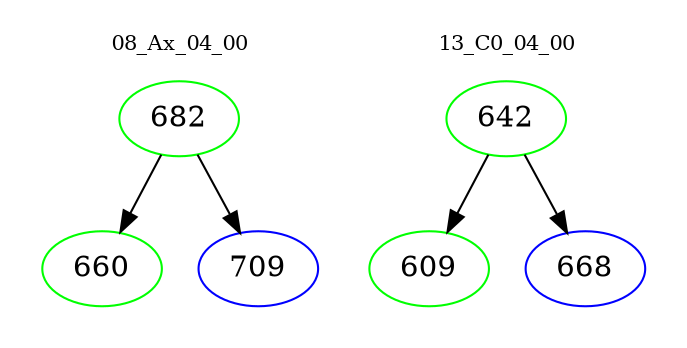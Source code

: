 digraph{
subgraph cluster_0 {
color = white
label = "08_Ax_04_00";
fontsize=10;
T0_682 [label="682", color="green"]
T0_682 -> T0_660 [color="black"]
T0_660 [label="660", color="green"]
T0_682 -> T0_709 [color="black"]
T0_709 [label="709", color="blue"]
}
subgraph cluster_1 {
color = white
label = "13_C0_04_00";
fontsize=10;
T1_642 [label="642", color="green"]
T1_642 -> T1_609 [color="black"]
T1_609 [label="609", color="green"]
T1_642 -> T1_668 [color="black"]
T1_668 [label="668", color="blue"]
}
}
